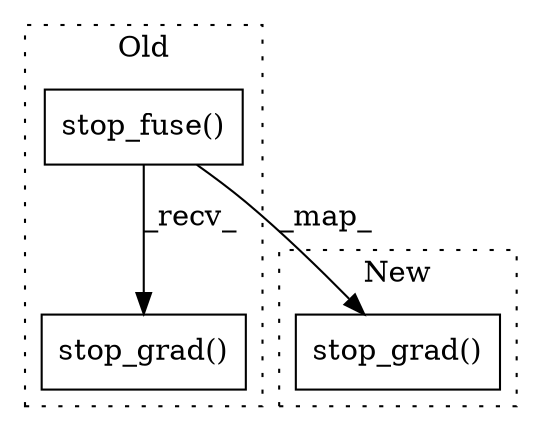 digraph G {
subgraph cluster0 {
1 [label="stop_fuse()" a="75" s="6571" l="38" shape="box"];
3 [label="stop_grad()" a="75" s="6571" l="50" shape="box"];
label = "Old";
style="dotted";
}
subgraph cluster1 {
2 [label="stop_grad()" a="75" s="6360" l="38" shape="box"];
label = "New";
style="dotted";
}
1 -> 2 [label="_map_"];
1 -> 3 [label="_recv_"];
}